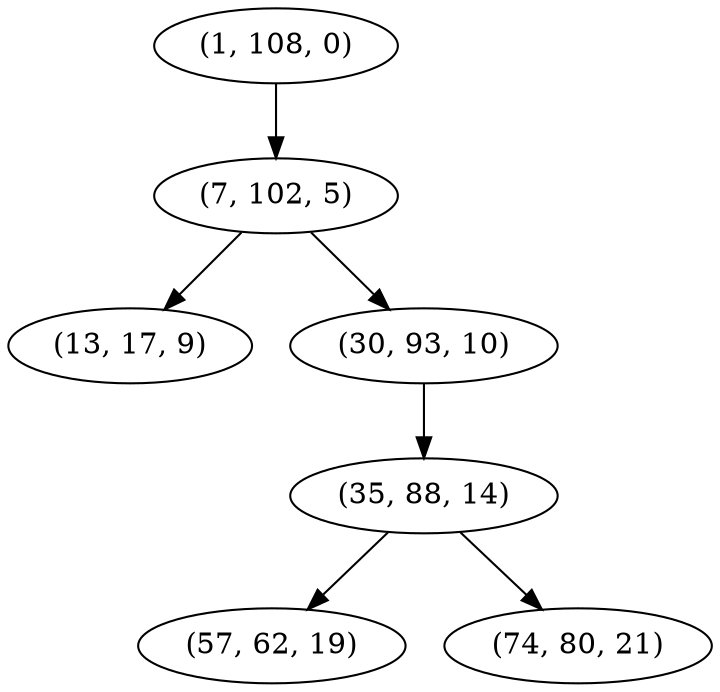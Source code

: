 digraph tree {
    "(1, 108, 0)";
    "(7, 102, 5)";
    "(13, 17, 9)";
    "(30, 93, 10)";
    "(35, 88, 14)";
    "(57, 62, 19)";
    "(74, 80, 21)";
    "(1, 108, 0)" -> "(7, 102, 5)";
    "(7, 102, 5)" -> "(13, 17, 9)";
    "(7, 102, 5)" -> "(30, 93, 10)";
    "(30, 93, 10)" -> "(35, 88, 14)";
    "(35, 88, 14)" -> "(57, 62, 19)";
    "(35, 88, 14)" -> "(74, 80, 21)";
}
